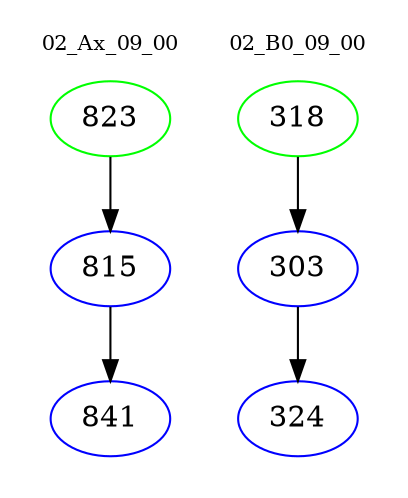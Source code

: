 digraph{
subgraph cluster_0 {
color = white
label = "02_Ax_09_00";
fontsize=10;
T0_823 [label="823", color="green"]
T0_823 -> T0_815 [color="black"]
T0_815 [label="815", color="blue"]
T0_815 -> T0_841 [color="black"]
T0_841 [label="841", color="blue"]
}
subgraph cluster_1 {
color = white
label = "02_B0_09_00";
fontsize=10;
T1_318 [label="318", color="green"]
T1_318 -> T1_303 [color="black"]
T1_303 [label="303", color="blue"]
T1_303 -> T1_324 [color="black"]
T1_324 [label="324", color="blue"]
}
}
